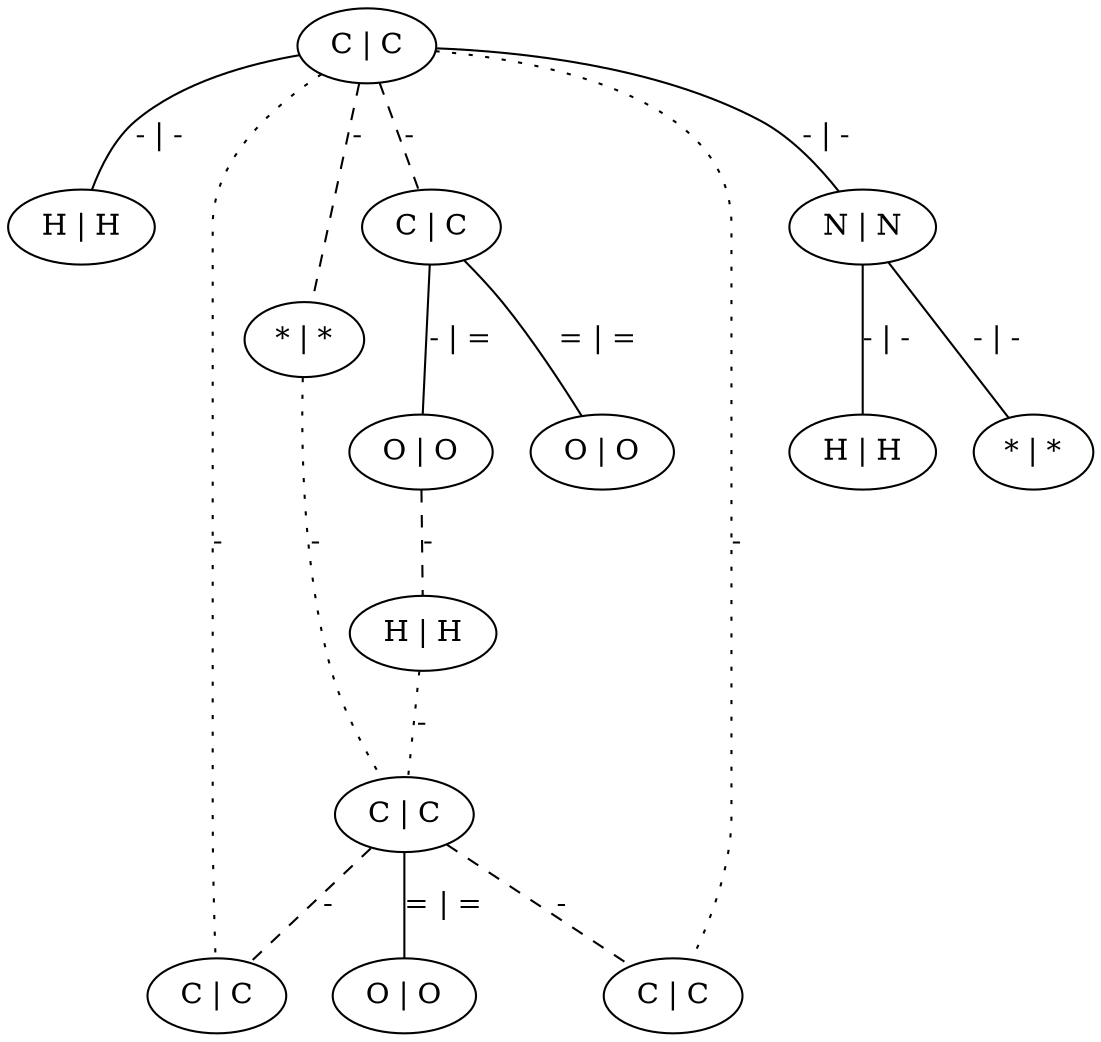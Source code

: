 graph G {
	0 [ label="C | C" ]
	1 [ label="H | H" ]
	2 [ label="* | *" ]
	3 [ label="N | N" ]
	4 [ label="H | H" ]
	5 [ label="* | *" ]
	6 [ label="C | C" ]
	7 [ label="O | O" ]
	8 [ label="O | O" ]
	9 [ label="H | H" ]
	10 [ label="C | C" ]
	11 [ label="O | O" ]
	12 [ label="C | C" ]
	13 [ label="C | C" ]
	0 -- 1 [ label="- | -" ]
	0 -- 2 [ style=dashed label="-" ]
	0 -- 3 [ label="- | -" ]
	0 -- 6 [ style=dashed label="-" ]
	0 -- 12 [ style=dotted label="-" ]
	0 -- 13 [ style=dotted label="-" ]
	2 -- 10 [ style=dotted label="-" ]
	3 -- 4 [ label="- | -" ]
	3 -- 5 [ label="- | -" ]
	6 -- 7 [ label="= | =" ]
	6 -- 8 [ label="- | =" ]
	8 -- 9 [ style=dashed label="-" ]
	9 -- 10 [ style=dotted label="-" ]
	10 -- 11 [ label="= | =" ]
	10 -- 12 [ style=dashed label="-" ]
	10 -- 13 [ style=dashed label="-" ]
}
